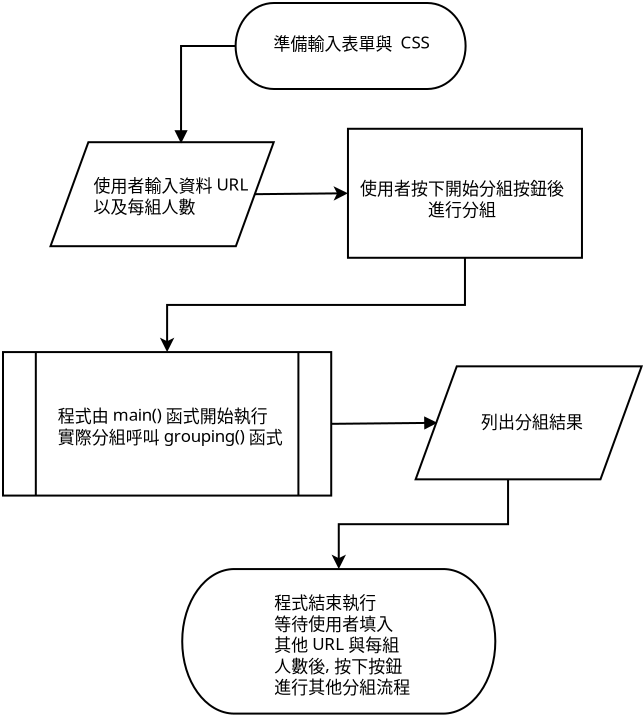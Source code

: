 <?xml version="1.0" encoding="UTF-8"?>
<dia:diagram xmlns:dia="http://www.lysator.liu.se/~alla/dia/">
  <dia:layer name="背景" visible="true" active="true">
    <dia:object type="Standard - Text" version="1" id="O0">
      <dia:attribute name="obj_pos">
        <dia:point val="17.924,4.603"/>
      </dia:attribute>
      <dia:attribute name="obj_bb">
        <dia:rectangle val="17.924,3.963;17.924,5.535"/>
      </dia:attribute>
      <dia:attribute name="text">
        <dia:composite type="text">
          <dia:attribute name="string">
            <dia:string>#
#</dia:string>
          </dia:attribute>
          <dia:attribute name="font">
            <dia:font family="sans" style="0" name="Helvetica"/>
          </dia:attribute>
          <dia:attribute name="height">
            <dia:real val="0.8"/>
          </dia:attribute>
          <dia:attribute name="pos">
            <dia:point val="17.924,4.603"/>
          </dia:attribute>
          <dia:attribute name="color">
            <dia:color val="#000000"/>
          </dia:attribute>
          <dia:attribute name="alignment">
            <dia:enum val="0"/>
          </dia:attribute>
        </dia:composite>
      </dia:attribute>
      <dia:attribute name="valign">
        <dia:enum val="3"/>
      </dia:attribute>
      <dia:connections>
        <dia:connection handle="0" to="O8" connection="16"/>
      </dia:connections>
    </dia:object>
    <dia:object type="Standard - Text" version="1" id="O1">
      <dia:attribute name="obj_pos">
        <dia:point val="43.058,12.059"/>
      </dia:attribute>
      <dia:attribute name="obj_bb">
        <dia:rectangle val="43.038,11.399;43.058,12.23"/>
      </dia:attribute>
      <dia:attribute name="text">
        <dia:composite type="text">
          <dia:attribute name="string">
            <dia:string>##</dia:string>
          </dia:attribute>
          <dia:attribute name="font">
            <dia:font family="sans" style="0" name="Helvetica"/>
          </dia:attribute>
          <dia:attribute name="height">
            <dia:real val="0.8"/>
          </dia:attribute>
          <dia:attribute name="pos">
            <dia:point val="43.058,12.059"/>
          </dia:attribute>
          <dia:attribute name="color">
            <dia:color val="#000000"/>
          </dia:attribute>
          <dia:attribute name="alignment">
            <dia:enum val="0"/>
          </dia:attribute>
        </dia:composite>
      </dia:attribute>
      <dia:attribute name="valign">
        <dia:enum val="3"/>
      </dia:attribute>
    </dia:object>
    <dia:group>
      <dia:object type="Flowchart - Predefined Process" version="1" id="O2">
        <dia:attribute name="obj_pos">
          <dia:point val="0.544,19.907"/>
        </dia:attribute>
        <dia:attribute name="obj_bb">
          <dia:rectangle val="0.494,19.857;17.005,27.133"/>
        </dia:attribute>
        <dia:attribute name="meta">
          <dia:composite type="dict"/>
        </dia:attribute>
        <dia:attribute name="elem_corner">
          <dia:point val="0.544,19.907"/>
        </dia:attribute>
        <dia:attribute name="elem_width">
          <dia:real val="16.411"/>
        </dia:attribute>
        <dia:attribute name="elem_height">
          <dia:real val="7.175"/>
        </dia:attribute>
        <dia:attribute name="line_width">
          <dia:real val="0.1"/>
        </dia:attribute>
        <dia:attribute name="line_colour">
          <dia:color val="#000000"/>
        </dia:attribute>
        <dia:attribute name="fill_colour">
          <dia:color val="#ffffff"/>
        </dia:attribute>
        <dia:attribute name="show_background">
          <dia:boolean val="true"/>
        </dia:attribute>
        <dia:attribute name="line_style">
          <dia:enum val="0"/>
          <dia:real val="1"/>
        </dia:attribute>
        <dia:attribute name="padding">
          <dia:real val="0.1"/>
        </dia:attribute>
        <dia:attribute name="text">
          <dia:composite type="text">
            <dia:attribute name="string">
              <dia:string>##</dia:string>
            </dia:attribute>
            <dia:attribute name="font">
              <dia:font family="sans" style="0" name="Helvetica"/>
            </dia:attribute>
            <dia:attribute name="height">
              <dia:real val="0.8"/>
            </dia:attribute>
            <dia:attribute name="pos">
              <dia:point val="8.749,23.745"/>
            </dia:attribute>
            <dia:attribute name="color">
              <dia:color val="#000000"/>
            </dia:attribute>
            <dia:attribute name="alignment">
              <dia:enum val="1"/>
            </dia:attribute>
          </dia:composite>
        </dia:attribute>
        <dia:attribute name="flip_horizontal">
          <dia:boolean val="false"/>
        </dia:attribute>
        <dia:attribute name="flip_vertical">
          <dia:boolean val="false"/>
        </dia:attribute>
        <dia:attribute name="subscale">
          <dia:real val="1"/>
        </dia:attribute>
      </dia:object>
      <dia:object type="Standard - Text" version="1" id="O3">
        <dia:attribute name="obj_pos">
          <dia:point val="3.279,23.416"/>
        </dia:attribute>
        <dia:attribute name="obj_bb">
          <dia:rectangle val="3.279,22.568;14.564,24.649"/>
        </dia:attribute>
        <dia:attribute name="text">
          <dia:composite type="text">
            <dia:attribute name="string">
              <dia:string>#程式由 main() 函式開始執行
實際分組呼叫 grouping() 函式#</dia:string>
            </dia:attribute>
            <dia:attribute name="font">
              <dia:font family="sans" style="0" name="Helvetica"/>
            </dia:attribute>
            <dia:attribute name="height">
              <dia:real val="1.058"/>
            </dia:attribute>
            <dia:attribute name="pos">
              <dia:point val="3.279,23.416"/>
            </dia:attribute>
            <dia:attribute name="color">
              <dia:color val="#000000"/>
            </dia:attribute>
            <dia:attribute name="alignment">
              <dia:enum val="0"/>
            </dia:attribute>
          </dia:composite>
        </dia:attribute>
        <dia:attribute name="valign">
          <dia:enum val="3"/>
        </dia:attribute>
      </dia:object>
    </dia:group>
    <dia:group>
      <dia:object type="Flowchart - Box" version="0" id="O4">
        <dia:attribute name="obj_pos">
          <dia:point val="17.792,8.742"/>
        </dia:attribute>
        <dia:attribute name="obj_bb">
          <dia:rectangle val="17.742,8.692;29.542,15.242"/>
        </dia:attribute>
        <dia:attribute name="elem_corner">
          <dia:point val="17.792,8.742"/>
        </dia:attribute>
        <dia:attribute name="elem_width">
          <dia:real val="11.7"/>
        </dia:attribute>
        <dia:attribute name="elem_height">
          <dia:real val="6.45"/>
        </dia:attribute>
        <dia:attribute name="show_background">
          <dia:boolean val="true"/>
        </dia:attribute>
        <dia:attribute name="padding">
          <dia:real val="0.5"/>
        </dia:attribute>
        <dia:attribute name="text">
          <dia:composite type="text">
            <dia:attribute name="string">
              <dia:string>##</dia:string>
            </dia:attribute>
            <dia:attribute name="font">
              <dia:font family="sans" style="0" name="Helvetica"/>
            </dia:attribute>
            <dia:attribute name="height">
              <dia:real val="0.8"/>
            </dia:attribute>
            <dia:attribute name="pos">
              <dia:point val="23.642,12.207"/>
            </dia:attribute>
            <dia:attribute name="color">
              <dia:color val="#000000"/>
            </dia:attribute>
            <dia:attribute name="alignment">
              <dia:enum val="1"/>
            </dia:attribute>
          </dia:composite>
        </dia:attribute>
      </dia:object>
      <dia:object type="Standard - Text" version="1" id="O5">
        <dia:attribute name="obj_pos">
          <dia:point val="23.492,12.042"/>
        </dia:attribute>
        <dia:attribute name="obj_bb">
          <dia:rectangle val="18.392,11.364;28.592,13.27"/>
        </dia:attribute>
        <dia:attribute name="text">
          <dia:composite type="text">
            <dia:attribute name="string">
              <dia:string>#使用者按下開始分組按鈕後
進行分組#</dia:string>
            </dia:attribute>
            <dia:attribute name="font">
              <dia:font family="sans" style="0" name="Helvetica"/>
            </dia:attribute>
            <dia:attribute name="height">
              <dia:real val="1.058"/>
            </dia:attribute>
            <dia:attribute name="pos">
              <dia:point val="23.492,12.042"/>
            </dia:attribute>
            <dia:attribute name="color">
              <dia:color val="#000000"/>
            </dia:attribute>
            <dia:attribute name="alignment">
              <dia:enum val="1"/>
            </dia:attribute>
          </dia:composite>
        </dia:attribute>
        <dia:attribute name="valign">
          <dia:enum val="3"/>
        </dia:attribute>
      </dia:object>
    </dia:group>
    <dia:group>
      <dia:object type="Flowchart - Parallelogram" version="0" id="O6">
        <dia:attribute name="obj_pos">
          <dia:point val="2.92,9.412"/>
        </dia:attribute>
        <dia:attribute name="obj_bb">
          <dia:rectangle val="2.87,9.362;14.13,14.662"/>
        </dia:attribute>
        <dia:attribute name="elem_corner">
          <dia:point val="2.92,9.412"/>
        </dia:attribute>
        <dia:attribute name="elem_width">
          <dia:real val="11.16"/>
        </dia:attribute>
        <dia:attribute name="elem_height">
          <dia:real val="5.2"/>
        </dia:attribute>
        <dia:attribute name="show_background">
          <dia:boolean val="true"/>
        </dia:attribute>
        <dia:attribute name="shear_angle">
          <dia:real val="70"/>
        </dia:attribute>
        <dia:attribute name="padding">
          <dia:real val="0.5"/>
        </dia:attribute>
        <dia:attribute name="text">
          <dia:composite type="text">
            <dia:attribute name="string">
              <dia:string>##</dia:string>
            </dia:attribute>
            <dia:attribute name="font">
              <dia:font family="sans" style="0" name="Helvetica"/>
            </dia:attribute>
            <dia:attribute name="height">
              <dia:real val="0.8"/>
            </dia:attribute>
            <dia:attribute name="pos">
              <dia:point val="8.5,12.252"/>
            </dia:attribute>
            <dia:attribute name="color">
              <dia:color val="#000000"/>
            </dia:attribute>
            <dia:attribute name="alignment">
              <dia:enum val="1"/>
            </dia:attribute>
          </dia:composite>
        </dia:attribute>
      </dia:object>
      <dia:object type="Standard - Text" version="1" id="O7">
        <dia:attribute name="obj_pos">
          <dia:point val="5.067,11.903"/>
        </dia:attribute>
        <dia:attribute name="obj_bb">
          <dia:rectangle val="5.067,11.14;12.785,13.133"/>
        </dia:attribute>
        <dia:attribute name="text">
          <dia:composite type="text">
            <dia:attribute name="string">
              <dia:string>#使用者輸入資料 URL
以及每組人數#</dia:string>
            </dia:attribute>
            <dia:attribute name="font">
              <dia:font family="sans" style="0" name="Helvetica"/>
            </dia:attribute>
            <dia:attribute name="height">
              <dia:real val="1.058"/>
            </dia:attribute>
            <dia:attribute name="pos">
              <dia:point val="5.067,11.903"/>
            </dia:attribute>
            <dia:attribute name="color">
              <dia:color val="#000000"/>
            </dia:attribute>
            <dia:attribute name="alignment">
              <dia:enum val="0"/>
            </dia:attribute>
          </dia:composite>
        </dia:attribute>
        <dia:attribute name="valign">
          <dia:enum val="3"/>
        </dia:attribute>
      </dia:object>
    </dia:group>
    <dia:group>
      <dia:object type="Flowchart - Terminal" version="1" id="O8">
        <dia:attribute name="obj_pos">
          <dia:point val="12.174,2.453"/>
        </dia:attribute>
        <dia:attribute name="obj_bb">
          <dia:rectangle val="12.124,2.403;23.724,6.803"/>
        </dia:attribute>
        <dia:attribute name="meta">
          <dia:composite type="dict"/>
        </dia:attribute>
        <dia:attribute name="elem_corner">
          <dia:point val="12.174,2.453"/>
        </dia:attribute>
        <dia:attribute name="elem_width">
          <dia:real val="11.5"/>
        </dia:attribute>
        <dia:attribute name="elem_height">
          <dia:real val="4.3"/>
        </dia:attribute>
        <dia:attribute name="line_width">
          <dia:real val="0.1"/>
        </dia:attribute>
        <dia:attribute name="line_colour">
          <dia:color val="#000000"/>
        </dia:attribute>
        <dia:attribute name="fill_colour">
          <dia:color val="#ffffff"/>
        </dia:attribute>
        <dia:attribute name="show_background">
          <dia:boolean val="true"/>
        </dia:attribute>
        <dia:attribute name="line_style">
          <dia:enum val="0"/>
          <dia:real val="1"/>
        </dia:attribute>
        <dia:attribute name="padding">
          <dia:real val="0.1"/>
        </dia:attribute>
        <dia:attribute name="text">
          <dia:composite type="text">
            <dia:attribute name="string">
              <dia:string>##</dia:string>
            </dia:attribute>
            <dia:attribute name="font">
              <dia:font family="sans" style="0" name="Helvetica"/>
            </dia:attribute>
            <dia:attribute name="height">
              <dia:real val="0.8"/>
            </dia:attribute>
            <dia:attribute name="pos">
              <dia:point val="17.924,4.853"/>
            </dia:attribute>
            <dia:attribute name="color">
              <dia:color val="#000000"/>
            </dia:attribute>
            <dia:attribute name="alignment">
              <dia:enum val="1"/>
            </dia:attribute>
          </dia:composite>
        </dia:attribute>
        <dia:attribute name="flip_horizontal">
          <dia:boolean val="false"/>
        </dia:attribute>
        <dia:attribute name="flip_vertical">
          <dia:boolean val="false"/>
        </dia:attribute>
        <dia:attribute name="subscale">
          <dia:real val="1"/>
        </dia:attribute>
      </dia:object>
      <dia:object type="Standard - Text" version="1" id="O9">
        <dia:attribute name="obj_pos">
          <dia:point val="14.074,4.803"/>
        </dia:attribute>
        <dia:attribute name="obj_bb">
          <dia:rectangle val="14.074,3.955;22.009,4.978"/>
        </dia:attribute>
        <dia:attribute name="text">
          <dia:composite type="text">
            <dia:attribute name="string">
              <dia:string>#準備輸入表單與  CSS#</dia:string>
            </dia:attribute>
            <dia:attribute name="font">
              <dia:font family="sans" style="0" name="Helvetica"/>
            </dia:attribute>
            <dia:attribute name="height">
              <dia:real val="1.058"/>
            </dia:attribute>
            <dia:attribute name="pos">
              <dia:point val="14.074,4.803"/>
            </dia:attribute>
            <dia:attribute name="color">
              <dia:color val="#000000"/>
            </dia:attribute>
            <dia:attribute name="alignment">
              <dia:enum val="0"/>
            </dia:attribute>
          </dia:composite>
        </dia:attribute>
        <dia:attribute name="valign">
          <dia:enum val="3"/>
        </dia:attribute>
      </dia:object>
    </dia:group>
    <dia:group>
      <dia:object type="Flowchart - Parallelogram" version="0" id="O10">
        <dia:attribute name="obj_pos">
          <dia:point val="21.176,20.621"/>
        </dia:attribute>
        <dia:attribute name="obj_bb">
          <dia:rectangle val="21.126,20.571;32.524,26.32"/>
        </dia:attribute>
        <dia:attribute name="elem_corner">
          <dia:point val="21.176,20.621"/>
        </dia:attribute>
        <dia:attribute name="elem_width">
          <dia:real val="11.298"/>
        </dia:attribute>
        <dia:attribute name="elem_height">
          <dia:real val="5.649"/>
        </dia:attribute>
        <dia:attribute name="show_background">
          <dia:boolean val="true"/>
        </dia:attribute>
        <dia:attribute name="shear_angle">
          <dia:real val="70"/>
        </dia:attribute>
        <dia:attribute name="padding">
          <dia:real val="0.5"/>
        </dia:attribute>
        <dia:attribute name="text">
          <dia:composite type="text">
            <dia:attribute name="string">
              <dia:string>##</dia:string>
            </dia:attribute>
            <dia:attribute name="font">
              <dia:font family="sans" style="0" name="Helvetica"/>
            </dia:attribute>
            <dia:attribute name="height">
              <dia:real val="0.8"/>
            </dia:attribute>
            <dia:attribute name="pos">
              <dia:point val="26.825,23.685"/>
            </dia:attribute>
            <dia:attribute name="color">
              <dia:color val="#000000"/>
            </dia:attribute>
            <dia:attribute name="alignment">
              <dia:enum val="1"/>
            </dia:attribute>
          </dia:composite>
        </dia:attribute>
      </dia:object>
      <dia:object type="Standard - Text" version="1" id="O11">
        <dia:attribute name="obj_pos">
          <dia:point val="24.447,23.713"/>
        </dia:attribute>
        <dia:attribute name="obj_bb">
          <dia:rectangle val="24.447,23.035;29.547,23.883"/>
        </dia:attribute>
        <dia:attribute name="text">
          <dia:composite type="text">
            <dia:attribute name="string">
              <dia:string>#列出分組結果#</dia:string>
            </dia:attribute>
            <dia:attribute name="font">
              <dia:font family="sans" style="0" name="Helvetica"/>
            </dia:attribute>
            <dia:attribute name="height">
              <dia:real val="1.058"/>
            </dia:attribute>
            <dia:attribute name="pos">
              <dia:point val="24.447,23.713"/>
            </dia:attribute>
            <dia:attribute name="color">
              <dia:color val="#000000"/>
            </dia:attribute>
            <dia:attribute name="alignment">
              <dia:enum val="0"/>
            </dia:attribute>
          </dia:composite>
        </dia:attribute>
        <dia:attribute name="valign">
          <dia:enum val="3"/>
        </dia:attribute>
      </dia:object>
    </dia:group>
    <dia:group>
      <dia:object type="Flowchart - Terminal" version="1" id="O12">
        <dia:attribute name="obj_pos">
          <dia:point val="9.505,30.755"/>
        </dia:attribute>
        <dia:attribute name="obj_bb">
          <dia:rectangle val="9.455,30.704;25.21,38.033"/>
        </dia:attribute>
        <dia:attribute name="meta">
          <dia:composite type="dict"/>
        </dia:attribute>
        <dia:attribute name="elem_corner">
          <dia:point val="9.505,30.755"/>
        </dia:attribute>
        <dia:attribute name="elem_width">
          <dia:real val="15.655"/>
        </dia:attribute>
        <dia:attribute name="elem_height">
          <dia:real val="7.229"/>
        </dia:attribute>
        <dia:attribute name="line_width">
          <dia:real val="0.1"/>
        </dia:attribute>
        <dia:attribute name="line_colour">
          <dia:color val="#000000"/>
        </dia:attribute>
        <dia:attribute name="fill_colour">
          <dia:color val="#ffffff"/>
        </dia:attribute>
        <dia:attribute name="show_background">
          <dia:boolean val="true"/>
        </dia:attribute>
        <dia:attribute name="line_style">
          <dia:enum val="0"/>
          <dia:real val="1"/>
        </dia:attribute>
        <dia:attribute name="padding">
          <dia:real val="0.1"/>
        </dia:attribute>
        <dia:attribute name="text">
          <dia:composite type="text">
            <dia:attribute name="string">
              <dia:string>##</dia:string>
            </dia:attribute>
            <dia:attribute name="font">
              <dia:font family="sans" style="0" name="Helvetica"/>
            </dia:attribute>
            <dia:attribute name="height">
              <dia:real val="0.8"/>
            </dia:attribute>
            <dia:attribute name="pos">
              <dia:point val="17.333,34.619"/>
            </dia:attribute>
            <dia:attribute name="color">
              <dia:color val="#000000"/>
            </dia:attribute>
            <dia:attribute name="alignment">
              <dia:enum val="1"/>
            </dia:attribute>
          </dia:composite>
        </dia:attribute>
        <dia:attribute name="flip_horizontal">
          <dia:boolean val="false"/>
        </dia:attribute>
        <dia:attribute name="flip_vertical">
          <dia:boolean val="false"/>
        </dia:attribute>
        <dia:attribute name="subscale">
          <dia:real val="1"/>
        </dia:attribute>
      </dia:object>
      <dia:object type="Standard - Text" version="1" id="O13">
        <dia:attribute name="obj_pos">
          <dia:point val="14.101,32.751"/>
        </dia:attribute>
        <dia:attribute name="obj_bb">
          <dia:rectangle val="14.101,32.005;20.901,37.156"/>
        </dia:attribute>
        <dia:attribute name="text">
          <dia:composite type="text">
            <dia:attribute name="string">
              <dia:string>#程式結束執行
等待使用者填入
其他 URL 與每組
人數後, 按下按鈕
進行其他分組流程#</dia:string>
            </dia:attribute>
            <dia:attribute name="font">
              <dia:font family="sans" style="0" name="Helvetica"/>
            </dia:attribute>
            <dia:attribute name="height">
              <dia:real val="1.058"/>
            </dia:attribute>
            <dia:attribute name="pos">
              <dia:point val="14.101,32.751"/>
            </dia:attribute>
            <dia:attribute name="color">
              <dia:color val="#000000"/>
            </dia:attribute>
            <dia:attribute name="alignment">
              <dia:enum val="0"/>
            </dia:attribute>
          </dia:composite>
        </dia:attribute>
        <dia:attribute name="valign">
          <dia:enum val="3"/>
        </dia:attribute>
      </dia:object>
    </dia:group>
    <dia:object type="Standard - Line" version="0" id="O14">
      <dia:attribute name="obj_pos">
        <dia:point val="13.133,12.012"/>
      </dia:attribute>
      <dia:attribute name="obj_bb">
        <dia:rectangle val="13.083,11.611;17.904,12.335"/>
      </dia:attribute>
      <dia:attribute name="conn_endpoints">
        <dia:point val="13.133,12.012"/>
        <dia:point val="17.792,11.967"/>
      </dia:attribute>
      <dia:attribute name="numcp">
        <dia:int val="1"/>
      </dia:attribute>
      <dia:attribute name="end_arrow">
        <dia:enum val="22"/>
      </dia:attribute>
      <dia:attribute name="end_arrow_length">
        <dia:real val="0.5"/>
      </dia:attribute>
      <dia:attribute name="end_arrow_width">
        <dia:real val="0.5"/>
      </dia:attribute>
      <dia:connections>
        <dia:connection handle="0" to="O6" connection="8"/>
        <dia:connection handle="1" to="O4" connection="7"/>
      </dia:connections>
    </dia:object>
    <dia:object type="Standard - ZigZagLine" version="1" id="O15">
      <dia:attribute name="obj_pos">
        <dia:point val="23.642,15.192"/>
      </dia:attribute>
      <dia:attribute name="obj_bb">
        <dia:rectangle val="8.387,15.142;23.692,20.019"/>
      </dia:attribute>
      <dia:attribute name="orth_points">
        <dia:point val="23.642,15.192"/>
        <dia:point val="23.642,17.55"/>
        <dia:point val="8.749,17.55"/>
        <dia:point val="8.749,19.907"/>
      </dia:attribute>
      <dia:attribute name="orth_orient">
        <dia:enum val="1"/>
        <dia:enum val="0"/>
        <dia:enum val="1"/>
      </dia:attribute>
      <dia:attribute name="autorouting">
        <dia:boolean val="true"/>
      </dia:attribute>
      <dia:attribute name="end_arrow">
        <dia:enum val="22"/>
      </dia:attribute>
      <dia:attribute name="end_arrow_length">
        <dia:real val="0.5"/>
      </dia:attribute>
      <dia:attribute name="end_arrow_width">
        <dia:real val="0.5"/>
      </dia:attribute>
      <dia:connections>
        <dia:connection handle="0" to="O4" connection="13"/>
        <dia:connection handle="1" to="O2" connection="2"/>
      </dia:connections>
    </dia:object>
    <dia:object type="Standard - ZigZagLine" version="1" id="O16">
      <dia:attribute name="obj_pos">
        <dia:point val="25.797,26.27"/>
      </dia:attribute>
      <dia:attribute name="obj_bb">
        <dia:rectangle val="16.971,26.22;25.847,30.866"/>
      </dia:attribute>
      <dia:attribute name="orth_points">
        <dia:point val="25.797,26.27"/>
        <dia:point val="25.797,28.512"/>
        <dia:point val="17.333,28.512"/>
        <dia:point val="17.333,30.755"/>
      </dia:attribute>
      <dia:attribute name="orth_orient">
        <dia:enum val="1"/>
        <dia:enum val="0"/>
        <dia:enum val="1"/>
      </dia:attribute>
      <dia:attribute name="autorouting">
        <dia:boolean val="true"/>
      </dia:attribute>
      <dia:attribute name="end_arrow">
        <dia:enum val="22"/>
      </dia:attribute>
      <dia:attribute name="end_arrow_length">
        <dia:real val="0.5"/>
      </dia:attribute>
      <dia:attribute name="end_arrow_width">
        <dia:real val="0.5"/>
      </dia:attribute>
      <dia:connections>
        <dia:connection handle="0" to="O10" connection="13"/>
        <dia:connection handle="1" to="O12" connection="2"/>
      </dia:connections>
    </dia:object>
    <dia:object type="Standard - ZigZagLine" version="1" id="O17">
      <dia:attribute name="obj_pos">
        <dia:point val="12.174,4.603"/>
      </dia:attribute>
      <dia:attribute name="obj_bb">
        <dia:rectangle val="9.115,4.553;12.224,9.524"/>
      </dia:attribute>
      <dia:attribute name="orth_points">
        <dia:point val="12.174,4.603"/>
        <dia:point val="9.446,4.603"/>
        <dia:point val="9.446,9.412"/>
      </dia:attribute>
      <dia:attribute name="orth_orient">
        <dia:enum val="0"/>
        <dia:enum val="1"/>
      </dia:attribute>
      <dia:attribute name="autorouting">
        <dia:boolean val="true"/>
      </dia:attribute>
      <dia:attribute name="end_arrow">
        <dia:enum val="3"/>
      </dia:attribute>
      <dia:attribute name="end_arrow_length">
        <dia:real val="0.5"/>
      </dia:attribute>
      <dia:attribute name="end_arrow_width">
        <dia:real val="0.5"/>
      </dia:attribute>
      <dia:connections>
        <dia:connection handle="0" to="O8" connection="6"/>
        <dia:connection handle="1" to="O6" connection="2"/>
      </dia:connections>
    </dia:object>
    <dia:object type="Standard - Line" version="0" id="O18">
      <dia:attribute name="obj_pos">
        <dia:point val="16.955,23.495"/>
      </dia:attribute>
      <dia:attribute name="obj_bb">
        <dia:rectangle val="16.904,23.12;22.316,23.781"/>
      </dia:attribute>
      <dia:attribute name="conn_endpoints">
        <dia:point val="16.955,23.495"/>
        <dia:point val="22.204,23.445"/>
      </dia:attribute>
      <dia:attribute name="numcp">
        <dia:int val="1"/>
      </dia:attribute>
      <dia:attribute name="end_arrow">
        <dia:enum val="3"/>
      </dia:attribute>
      <dia:attribute name="end_arrow_length">
        <dia:real val="0.5"/>
      </dia:attribute>
      <dia:attribute name="end_arrow_width">
        <dia:real val="0.5"/>
      </dia:attribute>
      <dia:connections>
        <dia:connection handle="0" to="O2" connection="10"/>
        <dia:connection handle="1" to="O10" connection="7"/>
      </dia:connections>
    </dia:object>
  </dia:layer>
</dia:diagram>
